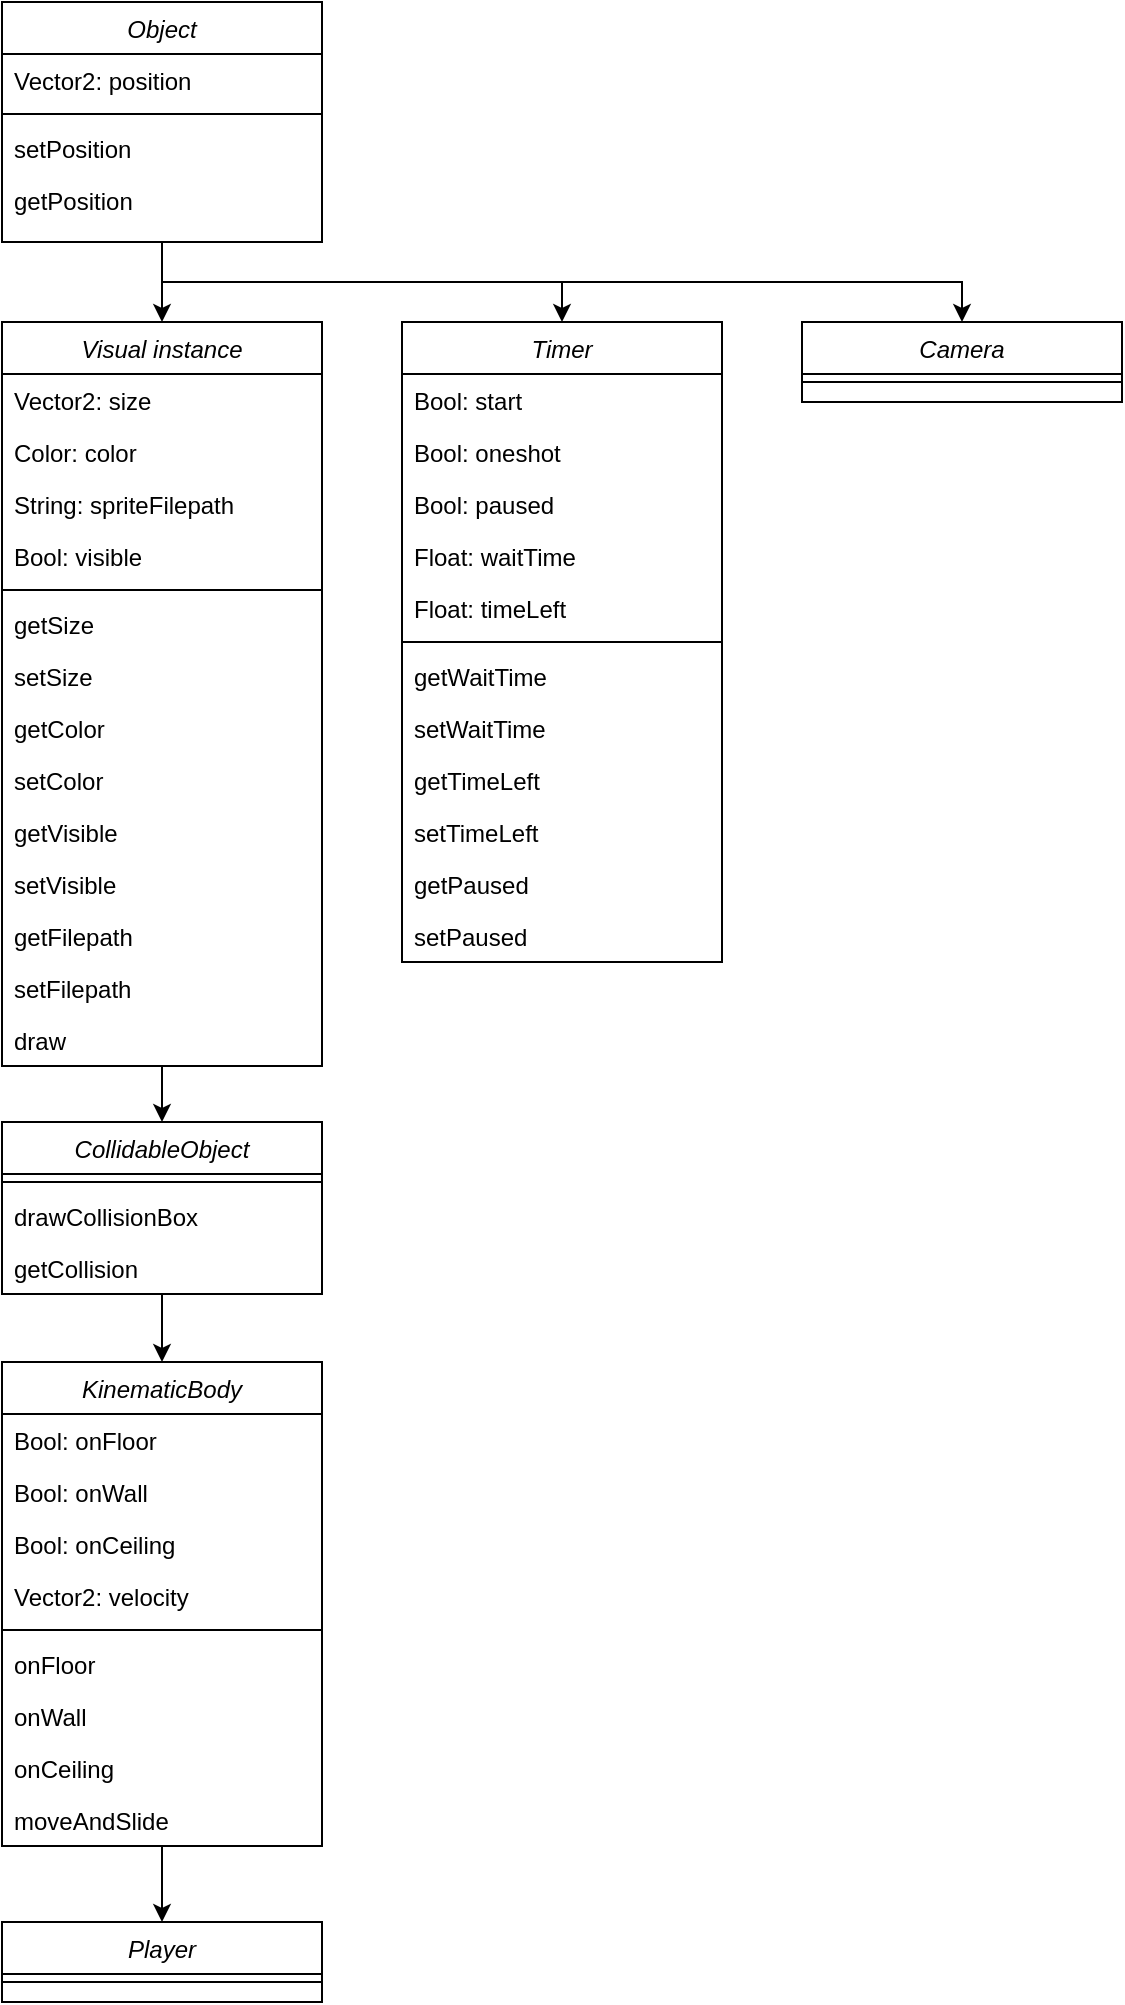 <mxfile version="20.8.16" type="device"><diagram id="C5RBs43oDa-KdzZeNtuy" name="Page-1"><mxGraphModel dx="574" dy="504" grid="1" gridSize="10" guides="1" tooltips="1" connect="1" arrows="1" fold="1" page="1" pageScale="1" pageWidth="827" pageHeight="1169" math="0" shadow="0"><root><mxCell id="WIyWlLk6GJQsqaUBKTNV-0"/><mxCell id="WIyWlLk6GJQsqaUBKTNV-1" parent="WIyWlLk6GJQsqaUBKTNV-0"/><mxCell id="KYCYtY8YfaFjY52dD4Zm-1" style="edgeStyle=orthogonalEdgeStyle;rounded=0;orthogonalLoop=1;jettySize=auto;html=1;entryX=0.5;entryY=0;entryDx=0;entryDy=0;" parent="WIyWlLk6GJQsqaUBKTNV-1" source="zkfFHV4jXpPFQw0GAbJ--0" target="KYCYtY8YfaFjY52dD4Zm-2" edge="1"><mxGeometry relative="1" as="geometry"><mxPoint x="120" y="240" as="targetPoint"/></mxGeometry></mxCell><mxCell id="KYCYtY8YfaFjY52dD4Zm-91" style="edgeStyle=orthogonalEdgeStyle;rounded=0;orthogonalLoop=1;jettySize=auto;html=1;entryX=0.5;entryY=0;entryDx=0;entryDy=0;" parent="WIyWlLk6GJQsqaUBKTNV-1" source="zkfFHV4jXpPFQw0GAbJ--0" target="KYCYtY8YfaFjY52dD4Zm-92" edge="1"><mxGeometry relative="1" as="geometry"><mxPoint x="760" y="150" as="targetPoint"/><Array as="points"><mxPoint x="120" y="180"/><mxPoint x="520" y="180"/></Array></mxGeometry></mxCell><mxCell id="KYCYtY8YfaFjY52dD4Zm-103" style="edgeStyle=orthogonalEdgeStyle;rounded=0;orthogonalLoop=1;jettySize=auto;html=1;exitX=0.5;exitY=1;exitDx=0;exitDy=0;entryX=0.5;entryY=0;entryDx=0;entryDy=0;" parent="WIyWlLk6GJQsqaUBKTNV-1" source="zkfFHV4jXpPFQw0GAbJ--0" target="KYCYtY8YfaFjY52dD4Zm-101" edge="1"><mxGeometry relative="1" as="geometry"><Array as="points"><mxPoint x="120" y="180"/><mxPoint x="320" y="180"/></Array></mxGeometry></mxCell><mxCell id="zkfFHV4jXpPFQw0GAbJ--0" value="Object" style="swimlane;fontStyle=2;align=center;verticalAlign=top;childLayout=stackLayout;horizontal=1;startSize=26;horizontalStack=0;resizeParent=1;resizeLast=0;collapsible=1;marginBottom=0;rounded=0;shadow=0;strokeWidth=1;" parent="WIyWlLk6GJQsqaUBKTNV-1" vertex="1"><mxGeometry x="40" y="40" width="160" height="120" as="geometry"><mxRectangle x="230" y="140" width="160" height="26" as="alternateBounds"/></mxGeometry></mxCell><mxCell id="zkfFHV4jXpPFQw0GAbJ--1" value="Vector2: position " style="text;align=left;verticalAlign=top;spacingLeft=4;spacingRight=4;overflow=hidden;rotatable=0;points=[[0,0.5],[1,0.5]];portConstraint=eastwest;" parent="zkfFHV4jXpPFQw0GAbJ--0" vertex="1"><mxGeometry y="26" width="160" height="26" as="geometry"/></mxCell><mxCell id="zkfFHV4jXpPFQw0GAbJ--4" value="" style="line;html=1;strokeWidth=1;align=left;verticalAlign=middle;spacingTop=-1;spacingLeft=3;spacingRight=3;rotatable=0;labelPosition=right;points=[];portConstraint=eastwest;" parent="zkfFHV4jXpPFQw0GAbJ--0" vertex="1"><mxGeometry y="52" width="160" height="8" as="geometry"/></mxCell><mxCell id="zkfFHV4jXpPFQw0GAbJ--5" value="setPosition" style="text;align=left;verticalAlign=top;spacingLeft=4;spacingRight=4;overflow=hidden;rotatable=0;points=[[0,0.5],[1,0.5]];portConstraint=eastwest;" parent="zkfFHV4jXpPFQw0GAbJ--0" vertex="1"><mxGeometry y="60" width="160" height="26" as="geometry"/></mxCell><mxCell id="KYCYtY8YfaFjY52dD4Zm-0" value="getPosition" style="text;align=left;verticalAlign=top;spacingLeft=4;spacingRight=4;overflow=hidden;rotatable=0;points=[[0,0.5],[1,0.5]];portConstraint=eastwest;" parent="zkfFHV4jXpPFQw0GAbJ--0" vertex="1"><mxGeometry y="86" width="160" height="26" as="geometry"/></mxCell><mxCell id="KYCYtY8YfaFjY52dD4Zm-78" style="edgeStyle=orthogonalEdgeStyle;rounded=0;orthogonalLoop=1;jettySize=auto;html=1;exitX=0.5;exitY=1;exitDx=0;exitDy=0;entryX=0.5;entryY=0;entryDx=0;entryDy=0;" parent="WIyWlLk6GJQsqaUBKTNV-1" source="KYCYtY8YfaFjY52dD4Zm-2" target="KYCYtY8YfaFjY52dD4Zm-25" edge="1"><mxGeometry relative="1" as="geometry"/></mxCell><mxCell id="KYCYtY8YfaFjY52dD4Zm-2" value="Visual instance" style="swimlane;fontStyle=2;align=center;verticalAlign=top;childLayout=stackLayout;horizontal=1;startSize=26;horizontalStack=0;resizeParent=1;resizeLast=0;collapsible=1;marginBottom=0;rounded=0;shadow=0;strokeWidth=1;" parent="WIyWlLk6GJQsqaUBKTNV-1" vertex="1"><mxGeometry x="40" y="200" width="160" height="372" as="geometry"><mxRectangle x="230" y="140" width="160" height="26" as="alternateBounds"/></mxGeometry></mxCell><mxCell id="KYCYtY8YfaFjY52dD4Zm-3" value="Vector2: size" style="text;align=left;verticalAlign=top;spacingLeft=4;spacingRight=4;overflow=hidden;rotatable=0;points=[[0,0.5],[1,0.5]];portConstraint=eastwest;" parent="KYCYtY8YfaFjY52dD4Zm-2" vertex="1"><mxGeometry y="26" width="160" height="26" as="geometry"/></mxCell><mxCell id="KYCYtY8YfaFjY52dD4Zm-7" value="Color: color" style="text;align=left;verticalAlign=top;spacingLeft=4;spacingRight=4;overflow=hidden;rotatable=0;points=[[0,0.5],[1,0.5]];portConstraint=eastwest;" parent="KYCYtY8YfaFjY52dD4Zm-2" vertex="1"><mxGeometry y="52" width="160" height="26" as="geometry"/></mxCell><mxCell id="g4-ADZWTP8N053OKpydZ-39" value="String: spriteFilepath" style="text;align=left;verticalAlign=top;spacingLeft=4;spacingRight=4;overflow=hidden;rotatable=0;points=[[0,0.5],[1,0.5]];portConstraint=eastwest;" vertex="1" parent="KYCYtY8YfaFjY52dD4Zm-2"><mxGeometry y="78" width="160" height="26" as="geometry"/></mxCell><mxCell id="KYCYtY8YfaFjY52dD4Zm-57" value="Bool: visible" style="text;align=left;verticalAlign=top;spacingLeft=4;spacingRight=4;overflow=hidden;rotatable=0;points=[[0,0.5],[1,0.5]];portConstraint=eastwest;" parent="KYCYtY8YfaFjY52dD4Zm-2" vertex="1"><mxGeometry y="104" width="160" height="26" as="geometry"/></mxCell><mxCell id="KYCYtY8YfaFjY52dD4Zm-4" value="" style="line;html=1;strokeWidth=1;align=left;verticalAlign=middle;spacingTop=-1;spacingLeft=3;spacingRight=3;rotatable=0;labelPosition=right;points=[];portConstraint=eastwest;" parent="KYCYtY8YfaFjY52dD4Zm-2" vertex="1"><mxGeometry y="130" width="160" height="8" as="geometry"/></mxCell><mxCell id="KYCYtY8YfaFjY52dD4Zm-6" value="getSize" style="text;align=left;verticalAlign=top;spacingLeft=4;spacingRight=4;overflow=hidden;rotatable=0;points=[[0,0.5],[1,0.5]];portConstraint=eastwest;" parent="KYCYtY8YfaFjY52dD4Zm-2" vertex="1"><mxGeometry y="138" width="160" height="26" as="geometry"/></mxCell><mxCell id="KYCYtY8YfaFjY52dD4Zm-5" value="setSize" style="text;align=left;verticalAlign=top;spacingLeft=4;spacingRight=4;overflow=hidden;rotatable=0;points=[[0,0.5],[1,0.5]];portConstraint=eastwest;" parent="KYCYtY8YfaFjY52dD4Zm-2" vertex="1"><mxGeometry y="164" width="160" height="26" as="geometry"/></mxCell><mxCell id="KYCYtY8YfaFjY52dD4Zm-9" value="getColor" style="text;align=left;verticalAlign=top;spacingLeft=4;spacingRight=4;overflow=hidden;rotatable=0;points=[[0,0.5],[1,0.5]];portConstraint=eastwest;" parent="KYCYtY8YfaFjY52dD4Zm-2" vertex="1"><mxGeometry y="190" width="160" height="26" as="geometry"/></mxCell><mxCell id="KYCYtY8YfaFjY52dD4Zm-8" value="setColor" style="text;align=left;verticalAlign=top;spacingLeft=4;spacingRight=4;overflow=hidden;rotatable=0;points=[[0,0.5],[1,0.5]];portConstraint=eastwest;" parent="KYCYtY8YfaFjY52dD4Zm-2" vertex="1"><mxGeometry y="216" width="160" height="26" as="geometry"/></mxCell><mxCell id="KYCYtY8YfaFjY52dD4Zm-58" value="getVisible" style="text;align=left;verticalAlign=top;spacingLeft=4;spacingRight=4;overflow=hidden;rotatable=0;points=[[0,0.5],[1,0.5]];portConstraint=eastwest;" parent="KYCYtY8YfaFjY52dD4Zm-2" vertex="1"><mxGeometry y="242" width="160" height="26" as="geometry"/></mxCell><mxCell id="KYCYtY8YfaFjY52dD4Zm-59" value="setVisible" style="text;align=left;verticalAlign=top;spacingLeft=4;spacingRight=4;overflow=hidden;rotatable=0;points=[[0,0.5],[1,0.5]];portConstraint=eastwest;" parent="KYCYtY8YfaFjY52dD4Zm-2" vertex="1"><mxGeometry y="268" width="160" height="26" as="geometry"/></mxCell><mxCell id="KYCYtY8YfaFjY52dD4Zm-23" value="getFilepath" style="text;align=left;verticalAlign=top;spacingLeft=4;spacingRight=4;overflow=hidden;rotatable=0;points=[[0,0.5],[1,0.5]];portConstraint=eastwest;" parent="KYCYtY8YfaFjY52dD4Zm-2" vertex="1"><mxGeometry y="294" width="160" height="26" as="geometry"/></mxCell><mxCell id="KYCYtY8YfaFjY52dD4Zm-22" value="setFilepath" style="text;align=left;verticalAlign=top;spacingLeft=4;spacingRight=4;overflow=hidden;rotatable=0;points=[[0,0.5],[1,0.5]];portConstraint=eastwest;" parent="KYCYtY8YfaFjY52dD4Zm-2" vertex="1"><mxGeometry y="320" width="160" height="26" as="geometry"/></mxCell><mxCell id="KYCYtY8YfaFjY52dD4Zm-10" value="draw" style="text;align=left;verticalAlign=top;spacingLeft=4;spacingRight=4;overflow=hidden;rotatable=0;points=[[0,0.5],[1,0.5]];portConstraint=eastwest;" parent="KYCYtY8YfaFjY52dD4Zm-2" vertex="1"><mxGeometry y="346" width="160" height="26" as="geometry"/></mxCell><mxCell id="KYCYtY8YfaFjY52dD4Zm-50" style="edgeStyle=orthogonalEdgeStyle;rounded=0;orthogonalLoop=1;jettySize=auto;html=1;entryX=0.5;entryY=0;entryDx=0;entryDy=0;" parent="WIyWlLk6GJQsqaUBKTNV-1" target="KYCYtY8YfaFjY52dD4Zm-45" edge="1"><mxGeometry relative="1" as="geometry"><Array as="points"/><mxPoint x="120" y="726" as="sourcePoint"/><mxPoint x="220" y="720" as="targetPoint"/></mxGeometry></mxCell><mxCell id="g4-ADZWTP8N053OKpydZ-54" style="edgeStyle=orthogonalEdgeStyle;rounded=0;orthogonalLoop=1;jettySize=auto;html=1;entryX=0.5;entryY=0;entryDx=0;entryDy=0;" edge="1" parent="WIyWlLk6GJQsqaUBKTNV-1" source="KYCYtY8YfaFjY52dD4Zm-25" target="KYCYtY8YfaFjY52dD4Zm-45"><mxGeometry relative="1" as="geometry"/></mxCell><mxCell id="KYCYtY8YfaFjY52dD4Zm-25" value="CollidableObject" style="swimlane;fontStyle=2;align=center;verticalAlign=top;childLayout=stackLayout;horizontal=1;startSize=26;horizontalStack=0;resizeParent=1;resizeLast=0;collapsible=1;marginBottom=0;rounded=0;shadow=0;strokeWidth=1;" parent="WIyWlLk6GJQsqaUBKTNV-1" vertex="1"><mxGeometry x="40" y="600" width="160" height="86" as="geometry"><mxRectangle x="230" y="140" width="160" height="26" as="alternateBounds"/></mxGeometry></mxCell><mxCell id="KYCYtY8YfaFjY52dD4Zm-29" value="" style="line;html=1;strokeWidth=1;align=left;verticalAlign=middle;spacingTop=-1;spacingLeft=3;spacingRight=3;rotatable=0;labelPosition=right;points=[];portConstraint=eastwest;" parent="KYCYtY8YfaFjY52dD4Zm-25" vertex="1"><mxGeometry y="26" width="160" height="8" as="geometry"/></mxCell><mxCell id="g4-ADZWTP8N053OKpydZ-52" value="drawCollisionBox" style="text;align=left;verticalAlign=top;spacingLeft=4;spacingRight=4;overflow=hidden;rotatable=0;points=[[0,0.5],[1,0.5]];portConstraint=eastwest;" vertex="1" parent="KYCYtY8YfaFjY52dD4Zm-25"><mxGeometry y="34" width="160" height="26" as="geometry"/></mxCell><mxCell id="g4-ADZWTP8N053OKpydZ-53" value="getCollision" style="text;align=left;verticalAlign=top;spacingLeft=4;spacingRight=4;overflow=hidden;rotatable=0;points=[[0,0.5],[1,0.5]];portConstraint=eastwest;" vertex="1" parent="KYCYtY8YfaFjY52dD4Zm-25"><mxGeometry y="60" width="160" height="26" as="geometry"/></mxCell><mxCell id="g4-ADZWTP8N053OKpydZ-50" style="edgeStyle=orthogonalEdgeStyle;rounded=0;orthogonalLoop=1;jettySize=auto;html=1;entryX=0.5;entryY=0;entryDx=0;entryDy=0;" edge="1" parent="WIyWlLk6GJQsqaUBKTNV-1" source="KYCYtY8YfaFjY52dD4Zm-45" target="g4-ADZWTP8N053OKpydZ-40"><mxGeometry relative="1" as="geometry"/></mxCell><mxCell id="KYCYtY8YfaFjY52dD4Zm-45" value="KinematicBody" style="swimlane;fontStyle=2;align=center;verticalAlign=top;childLayout=stackLayout;horizontal=1;startSize=26;horizontalStack=0;resizeParent=1;resizeLast=0;collapsible=1;marginBottom=0;rounded=0;shadow=0;strokeWidth=1;" parent="WIyWlLk6GJQsqaUBKTNV-1" vertex="1"><mxGeometry x="40" y="720" width="160" height="242" as="geometry"><mxRectangle x="230" y="140" width="160" height="26" as="alternateBounds"/></mxGeometry></mxCell><mxCell id="KYCYtY8YfaFjY52dD4Zm-63" value="Bool: onFloor" style="text;align=left;verticalAlign=top;spacingLeft=4;spacingRight=4;overflow=hidden;rotatable=0;points=[[0,0.5],[1,0.5]];portConstraint=eastwest;" parent="KYCYtY8YfaFjY52dD4Zm-45" vertex="1"><mxGeometry y="26" width="160" height="26" as="geometry"/></mxCell><mxCell id="KYCYtY8YfaFjY52dD4Zm-65" value="Bool: onWall" style="text;align=left;verticalAlign=top;spacingLeft=4;spacingRight=4;overflow=hidden;rotatable=0;points=[[0,0.5],[1,0.5]];portConstraint=eastwest;" parent="KYCYtY8YfaFjY52dD4Zm-45" vertex="1"><mxGeometry y="52" width="160" height="26" as="geometry"/></mxCell><mxCell id="KYCYtY8YfaFjY52dD4Zm-64" value="Bool: onCeiling" style="text;align=left;verticalAlign=top;spacingLeft=4;spacingRight=4;overflow=hidden;rotatable=0;points=[[0,0.5],[1,0.5]];portConstraint=eastwest;" parent="KYCYtY8YfaFjY52dD4Zm-45" vertex="1"><mxGeometry y="78" width="160" height="26" as="geometry"/></mxCell><mxCell id="KYCYtY8YfaFjY52dD4Zm-115" value="Vector2: velocity" style="text;align=left;verticalAlign=top;spacingLeft=4;spacingRight=4;overflow=hidden;rotatable=0;points=[[0,0.5],[1,0.5]];portConstraint=eastwest;" parent="KYCYtY8YfaFjY52dD4Zm-45" vertex="1"><mxGeometry y="104" width="160" height="26" as="geometry"/></mxCell><mxCell id="KYCYtY8YfaFjY52dD4Zm-47" value="" style="line;html=1;strokeWidth=1;align=left;verticalAlign=middle;spacingTop=-1;spacingLeft=3;spacingRight=3;rotatable=0;labelPosition=right;points=[];portConstraint=eastwest;" parent="KYCYtY8YfaFjY52dD4Zm-45" vertex="1"><mxGeometry y="130" width="160" height="8" as="geometry"/></mxCell><mxCell id="KYCYtY8YfaFjY52dD4Zm-53" value="onFloor" style="text;align=left;verticalAlign=top;spacingLeft=4;spacingRight=4;overflow=hidden;rotatable=0;points=[[0,0.5],[1,0.5]];portConstraint=eastwest;" parent="KYCYtY8YfaFjY52dD4Zm-45" vertex="1"><mxGeometry y="138" width="160" height="26" as="geometry"/></mxCell><mxCell id="KYCYtY8YfaFjY52dD4Zm-52" value="onWall" style="text;align=left;verticalAlign=top;spacingLeft=4;spacingRight=4;overflow=hidden;rotatable=0;points=[[0,0.5],[1,0.5]];portConstraint=eastwest;" parent="KYCYtY8YfaFjY52dD4Zm-45" vertex="1"><mxGeometry y="164" width="160" height="26" as="geometry"/></mxCell><mxCell id="KYCYtY8YfaFjY52dD4Zm-54" value="onCeiling" style="text;align=left;verticalAlign=top;spacingLeft=4;spacingRight=4;overflow=hidden;rotatable=0;points=[[0,0.5],[1,0.5]];portConstraint=eastwest;" parent="KYCYtY8YfaFjY52dD4Zm-45" vertex="1"><mxGeometry y="190" width="160" height="26" as="geometry"/></mxCell><mxCell id="KYCYtY8YfaFjY52dD4Zm-55" value="moveAndSlide" style="text;align=left;verticalAlign=top;spacingLeft=4;spacingRight=4;overflow=hidden;rotatable=0;points=[[0,0.5],[1,0.5]];portConstraint=eastwest;" parent="KYCYtY8YfaFjY52dD4Zm-45" vertex="1"><mxGeometry y="216" width="160" height="26" as="geometry"/></mxCell><mxCell id="KYCYtY8YfaFjY52dD4Zm-101" value="Timer&#10;" style="swimlane;fontStyle=2;align=center;verticalAlign=top;childLayout=stackLayout;horizontal=1;startSize=26;horizontalStack=0;resizeParent=1;resizeLast=0;collapsible=1;marginBottom=0;rounded=0;shadow=0;strokeWidth=1;" parent="WIyWlLk6GJQsqaUBKTNV-1" vertex="1"><mxGeometry x="240" y="200" width="160" height="320" as="geometry"><mxRectangle x="230" y="140" width="160" height="26" as="alternateBounds"/></mxGeometry></mxCell><mxCell id="KYCYtY8YfaFjY52dD4Zm-104" value="Bool: start" style="text;align=left;verticalAlign=top;spacingLeft=4;spacingRight=4;overflow=hidden;rotatable=0;points=[[0,0.5],[1,0.5]];portConstraint=eastwest;" parent="KYCYtY8YfaFjY52dD4Zm-101" vertex="1"><mxGeometry y="26" width="160" height="26" as="geometry"/></mxCell><mxCell id="KYCYtY8YfaFjY52dD4Zm-105" value="Bool: oneshot" style="text;align=left;verticalAlign=top;spacingLeft=4;spacingRight=4;overflow=hidden;rotatable=0;points=[[0,0.5],[1,0.5]];portConstraint=eastwest;" parent="KYCYtY8YfaFjY52dD4Zm-101" vertex="1"><mxGeometry y="52" width="160" height="26" as="geometry"/></mxCell><mxCell id="KYCYtY8YfaFjY52dD4Zm-106" value="Bool: paused" style="text;align=left;verticalAlign=top;spacingLeft=4;spacingRight=4;overflow=hidden;rotatable=0;points=[[0,0.5],[1,0.5]];portConstraint=eastwest;" parent="KYCYtY8YfaFjY52dD4Zm-101" vertex="1"><mxGeometry y="78" width="160" height="26" as="geometry"/></mxCell><mxCell id="KYCYtY8YfaFjY52dD4Zm-107" value="Float: waitTime" style="text;align=left;verticalAlign=top;spacingLeft=4;spacingRight=4;overflow=hidden;rotatable=0;points=[[0,0.5],[1,0.5]];portConstraint=eastwest;" parent="KYCYtY8YfaFjY52dD4Zm-101" vertex="1"><mxGeometry y="104" width="160" height="26" as="geometry"/></mxCell><mxCell id="KYCYtY8YfaFjY52dD4Zm-108" value="Float: timeLeft" style="text;align=left;verticalAlign=top;spacingLeft=4;spacingRight=4;overflow=hidden;rotatable=0;points=[[0,0.5],[1,0.5]];portConstraint=eastwest;" parent="KYCYtY8YfaFjY52dD4Zm-101" vertex="1"><mxGeometry y="130" width="160" height="26" as="geometry"/></mxCell><mxCell id="KYCYtY8YfaFjY52dD4Zm-102" value="" style="line;html=1;strokeWidth=1;align=left;verticalAlign=middle;spacingTop=-1;spacingLeft=3;spacingRight=3;rotatable=0;labelPosition=right;points=[];portConstraint=eastwest;" parent="KYCYtY8YfaFjY52dD4Zm-101" vertex="1"><mxGeometry y="156" width="160" height="8" as="geometry"/></mxCell><mxCell id="KYCYtY8YfaFjY52dD4Zm-109" value="getWaitTime" style="text;align=left;verticalAlign=top;spacingLeft=4;spacingRight=4;overflow=hidden;rotatable=0;points=[[0,0.5],[1,0.5]];portConstraint=eastwest;" parent="KYCYtY8YfaFjY52dD4Zm-101" vertex="1"><mxGeometry y="164" width="160" height="26" as="geometry"/></mxCell><mxCell id="KYCYtY8YfaFjY52dD4Zm-114" value="setWaitTime" style="text;align=left;verticalAlign=top;spacingLeft=4;spacingRight=4;overflow=hidden;rotatable=0;points=[[0,0.5],[1,0.5]];portConstraint=eastwest;" parent="KYCYtY8YfaFjY52dD4Zm-101" vertex="1"><mxGeometry y="190" width="160" height="26" as="geometry"/></mxCell><mxCell id="KYCYtY8YfaFjY52dD4Zm-110" value="getTimeLeft" style="text;align=left;verticalAlign=top;spacingLeft=4;spacingRight=4;overflow=hidden;rotatable=0;points=[[0,0.5],[1,0.5]];portConstraint=eastwest;" parent="KYCYtY8YfaFjY52dD4Zm-101" vertex="1"><mxGeometry y="216" width="160" height="26" as="geometry"/></mxCell><mxCell id="KYCYtY8YfaFjY52dD4Zm-113" value="setTimeLeft" style="text;align=left;verticalAlign=top;spacingLeft=4;spacingRight=4;overflow=hidden;rotatable=0;points=[[0,0.5],[1,0.5]];portConstraint=eastwest;" parent="KYCYtY8YfaFjY52dD4Zm-101" vertex="1"><mxGeometry y="242" width="160" height="26" as="geometry"/></mxCell><mxCell id="KYCYtY8YfaFjY52dD4Zm-111" value="getPaused" style="text;align=left;verticalAlign=top;spacingLeft=4;spacingRight=4;overflow=hidden;rotatable=0;points=[[0,0.5],[1,0.5]];portConstraint=eastwest;" parent="KYCYtY8YfaFjY52dD4Zm-101" vertex="1"><mxGeometry y="268" width="160" height="26" as="geometry"/></mxCell><mxCell id="KYCYtY8YfaFjY52dD4Zm-112" value="setPaused" style="text;align=left;verticalAlign=top;spacingLeft=4;spacingRight=4;overflow=hidden;rotatable=0;points=[[0,0.5],[1,0.5]];portConstraint=eastwest;" parent="KYCYtY8YfaFjY52dD4Zm-101" vertex="1"><mxGeometry y="294" width="160" height="26" as="geometry"/></mxCell><mxCell id="g4-ADZWTP8N053OKpydZ-40" value="Player" style="swimlane;fontStyle=2;align=center;verticalAlign=top;childLayout=stackLayout;horizontal=1;startSize=26;horizontalStack=0;resizeParent=1;resizeLast=0;collapsible=1;marginBottom=0;rounded=0;shadow=0;strokeWidth=1;" vertex="1" parent="WIyWlLk6GJQsqaUBKTNV-1"><mxGeometry x="40" y="1000" width="160" height="40" as="geometry"><mxRectangle x="230" y="140" width="160" height="26" as="alternateBounds"/></mxGeometry></mxCell><mxCell id="g4-ADZWTP8N053OKpydZ-45" value="" style="line;html=1;strokeWidth=1;align=left;verticalAlign=middle;spacingTop=-1;spacingLeft=3;spacingRight=3;rotatable=0;labelPosition=right;points=[];portConstraint=eastwest;" vertex="1" parent="g4-ADZWTP8N053OKpydZ-40"><mxGeometry y="26" width="160" height="8" as="geometry"/></mxCell><mxCell id="KYCYtY8YfaFjY52dD4Zm-92" value="Camera" style="swimlane;fontStyle=2;align=center;verticalAlign=top;childLayout=stackLayout;horizontal=1;startSize=26;horizontalStack=0;resizeParent=1;resizeLast=0;collapsible=1;marginBottom=0;rounded=0;shadow=0;strokeWidth=1;" parent="WIyWlLk6GJQsqaUBKTNV-1" vertex="1"><mxGeometry x="440" y="200" width="160" height="40" as="geometry"><mxRectangle x="230" y="140" width="160" height="26" as="alternateBounds"/></mxGeometry></mxCell><mxCell id="KYCYtY8YfaFjY52dD4Zm-96" value="" style="line;html=1;strokeWidth=1;align=left;verticalAlign=middle;spacingTop=-1;spacingLeft=3;spacingRight=3;rotatable=0;labelPosition=right;points=[];portConstraint=eastwest;" parent="KYCYtY8YfaFjY52dD4Zm-92" vertex="1"><mxGeometry y="26" width="160" height="8" as="geometry"/></mxCell></root></mxGraphModel></diagram></mxfile>